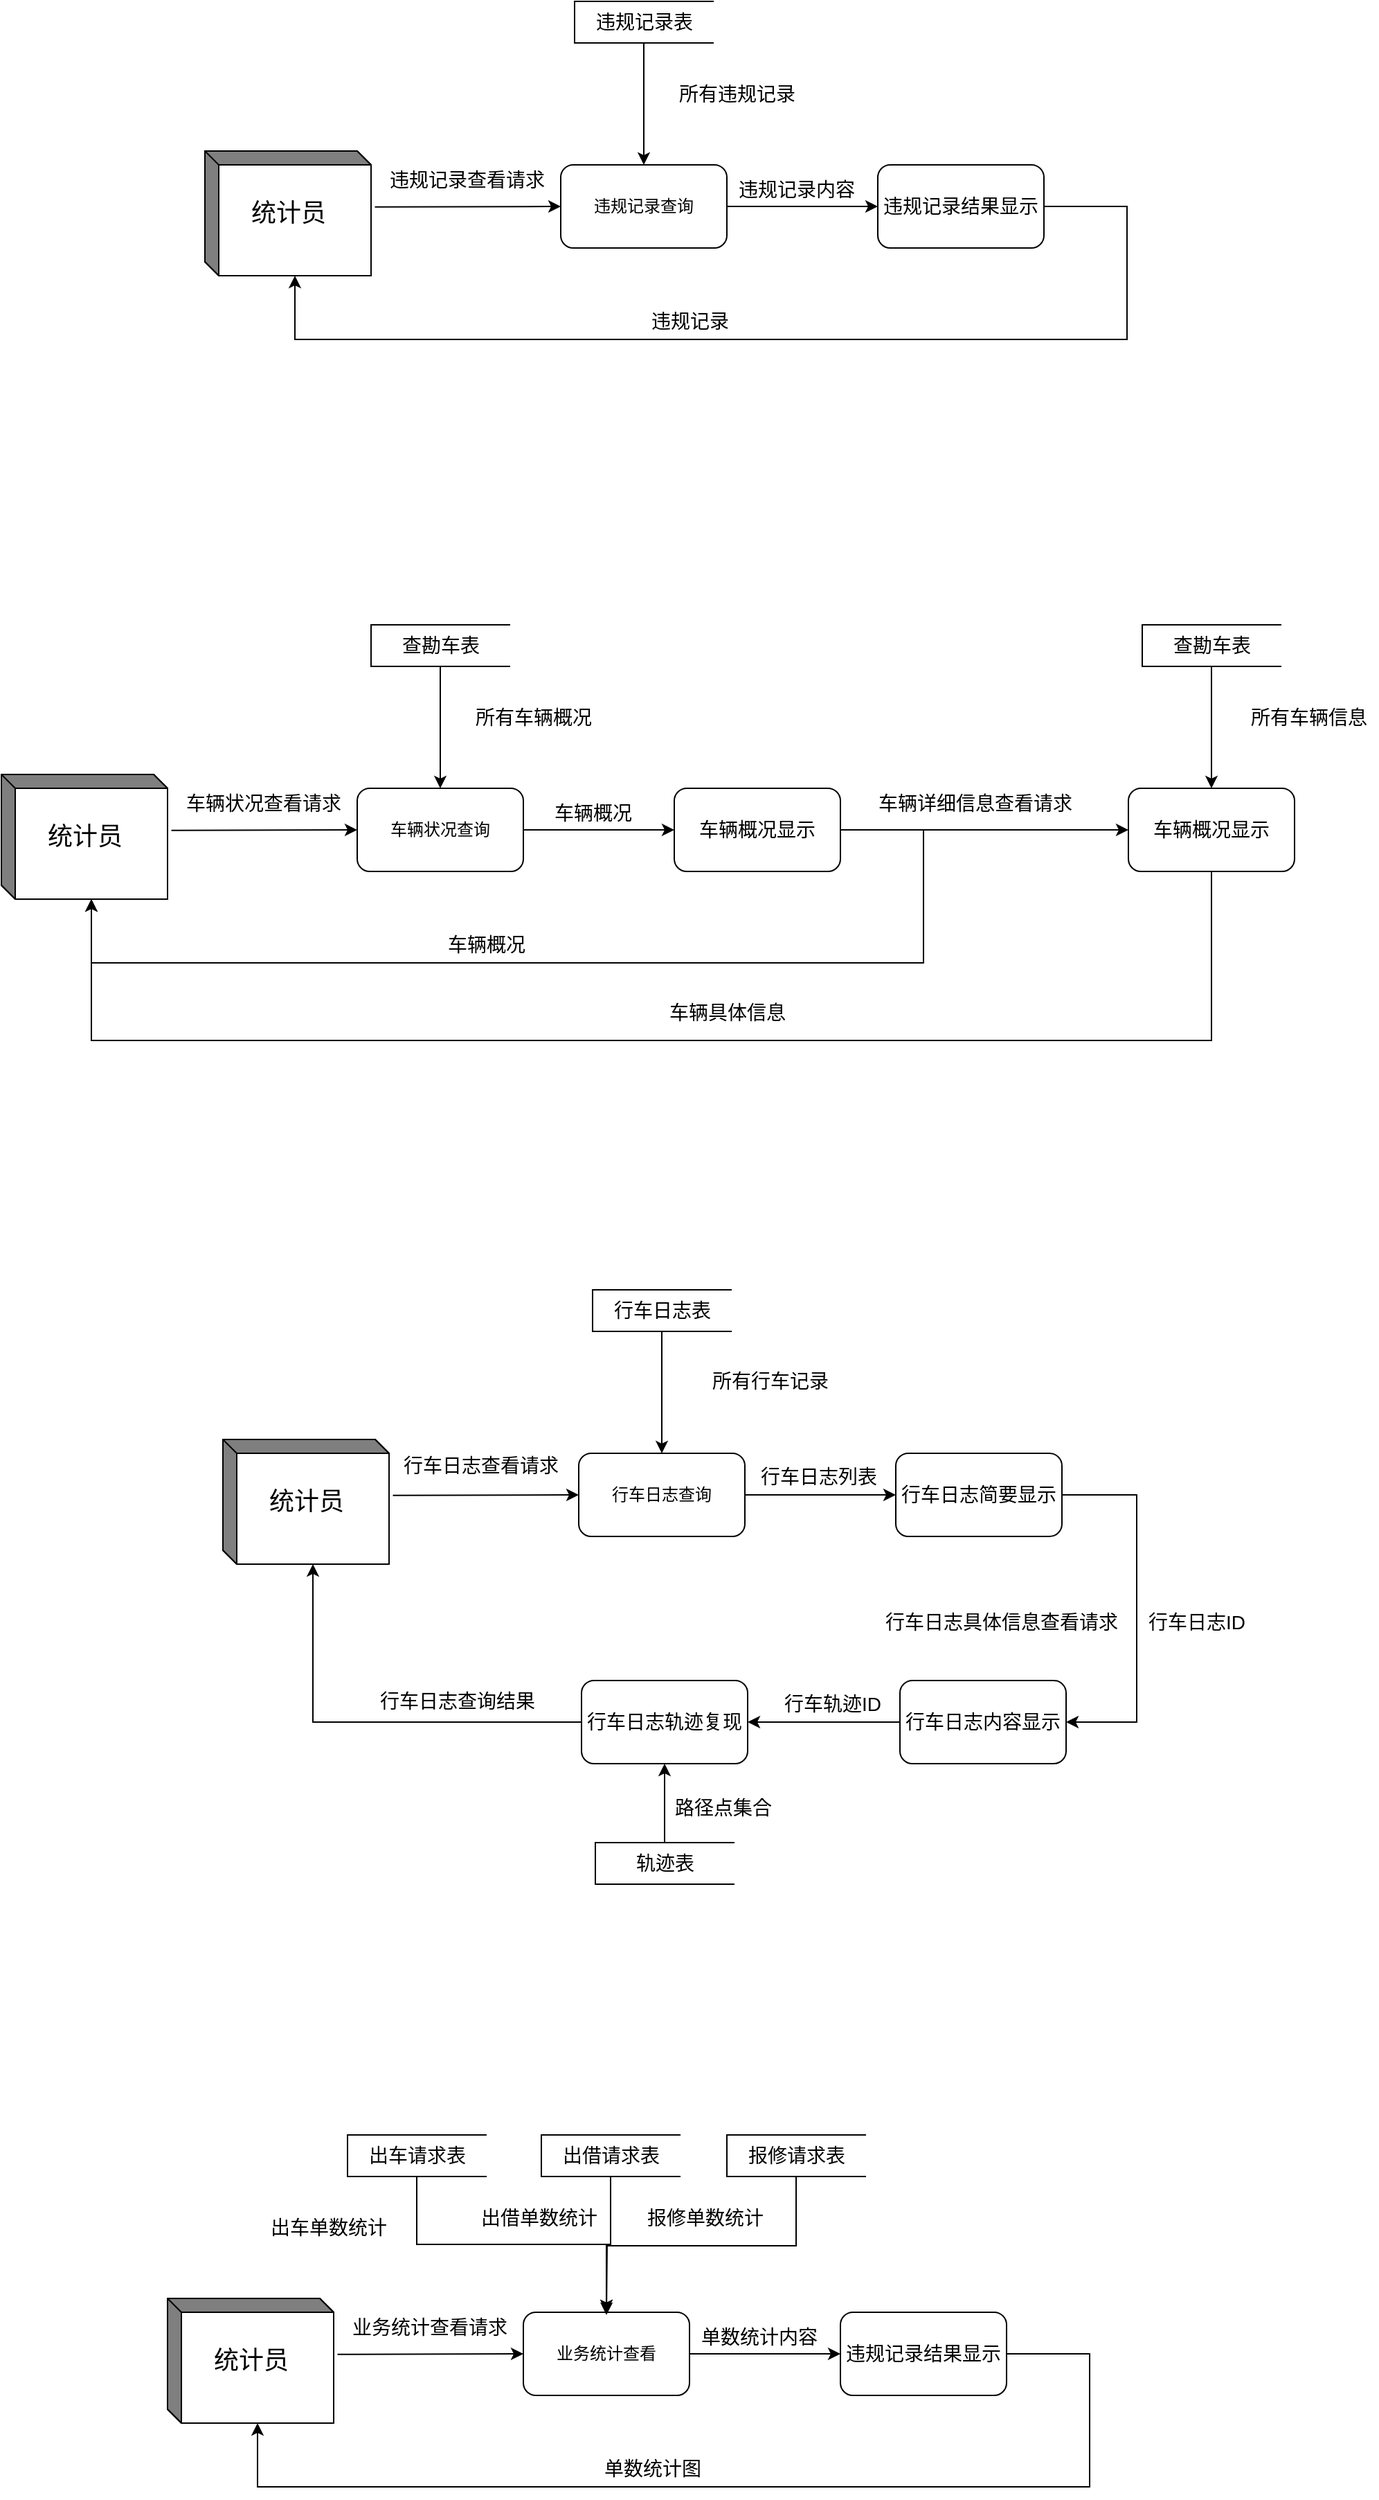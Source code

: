 <mxfile version="15.8.7" type="device"><diagram id="NLCB1e2iWrStMME0sT7J" name="第 1 页"><mxGraphModel dx="2310" dy="-242" grid="1" gridSize="10" guides="1" tooltips="1" connect="1" arrows="1" fold="1" page="1" pageScale="1" pageWidth="827" pageHeight="1169" math="0" shadow="0"><root><mxCell id="0"/><mxCell id="1" parent="0"/><mxCell id="KmhH4sk9Urxk79dmP-QY-1" style="rounded=0;orthogonalLoop=1;jettySize=auto;html=1;exitX=1.023;exitY=0.449;exitDx=0;exitDy=0;exitPerimeter=0;entryX=0;entryY=0.5;entryDx=0;entryDy=0;" edge="1" parent="1" source="KmhH4sk9Urxk79dmP-QY-2" target="KmhH4sk9Urxk79dmP-QY-4"><mxGeometry relative="1" as="geometry"><mxPoint x="290" y="1953" as="targetPoint"/></mxGeometry></mxCell><mxCell id="KmhH4sk9Urxk79dmP-QY-2" value="&lt;font style=&quot;font-size: 18px&quot;&gt;统计员&lt;/font&gt;" style="html=1;dashed=0;whitespace=wrap;shape=mxgraph.dfd.externalEntity" vertex="1" parent="1"><mxGeometry x="20" y="1908" width="120" height="90" as="geometry"/></mxCell><mxCell id="KmhH4sk9Urxk79dmP-QY-3" style="edgeStyle=none;rounded=0;orthogonalLoop=1;jettySize=auto;html=1;exitX=1;exitY=0.5;exitDx=0;exitDy=0;entryX=0;entryY=0.5;entryDx=0;entryDy=0;fontSize=12;" edge="1" parent="1" source="KmhH4sk9Urxk79dmP-QY-4" target="KmhH4sk9Urxk79dmP-QY-7"><mxGeometry relative="1" as="geometry"/></mxCell><mxCell id="KmhH4sk9Urxk79dmP-QY-4" value="违规记录查询" style="rounded=1;whiteSpace=wrap;html=1;" vertex="1" parent="1"><mxGeometry x="277" y="1918" width="120" height="60" as="geometry"/></mxCell><mxCell id="KmhH4sk9Urxk79dmP-QY-5" value="&lt;font style=&quot;font-size: 14px&quot;&gt;违规记录查看请求&lt;/font&gt;" style="text;html=1;align=center;verticalAlign=middle;resizable=0;points=[];autosize=1;strokeColor=none;fillColor=none;fontSize=18;" vertex="1" parent="1"><mxGeometry x="144" y="1913" width="130" height="30" as="geometry"/></mxCell><mxCell id="KmhH4sk9Urxk79dmP-QY-6" style="edgeStyle=orthogonalEdgeStyle;rounded=0;orthogonalLoop=1;jettySize=auto;html=1;exitX=1;exitY=0.5;exitDx=0;exitDy=0;fontSize=12;entryX=0;entryY=0;entryDx=65;entryDy=90;entryPerimeter=0;" edge="1" parent="1" source="KmhH4sk9Urxk79dmP-QY-7" target="KmhH4sk9Urxk79dmP-QY-2"><mxGeometry relative="1" as="geometry"><mxPoint x="79" y="2268" as="targetPoint"/><Array as="points"><mxPoint x="686" y="1948"/><mxPoint x="686" y="2044"/><mxPoint x="85" y="2044"/></Array></mxGeometry></mxCell><mxCell id="KmhH4sk9Urxk79dmP-QY-7" value="&lt;font style=&quot;font-size: 14px&quot;&gt;违规记录结果显示&lt;/font&gt;" style="rounded=1;whiteSpace=wrap;html=1;" vertex="1" parent="1"><mxGeometry x="506" y="1918" width="120" height="60" as="geometry"/></mxCell><mxCell id="KmhH4sk9Urxk79dmP-QY-8" value="&lt;font style=&quot;font-size: 14px&quot;&gt;违规记录内容&lt;/font&gt;" style="text;html=1;align=center;verticalAlign=middle;resizable=0;points=[];autosize=1;strokeColor=none;fillColor=none;fontSize=12;" vertex="1" parent="1"><mxGeometry x="397" y="1926" width="100" height="20" as="geometry"/></mxCell><mxCell id="KmhH4sk9Urxk79dmP-QY-9" style="edgeStyle=orthogonalEdgeStyle;rounded=0;orthogonalLoop=1;jettySize=auto;html=1;exitX=0.5;exitY=1;exitDx=0;exitDy=0;fontSize=14;" edge="1" parent="1" source="KmhH4sk9Urxk79dmP-QY-10" target="KmhH4sk9Urxk79dmP-QY-4"><mxGeometry relative="1" as="geometry"/></mxCell><mxCell id="KmhH4sk9Urxk79dmP-QY-10" value="&lt;font style=&quot;font-size: 14px&quot;&gt;违规记录表&lt;/font&gt;" style="html=1;dashed=0;whitespace=wrap;shape=partialRectangle;right=0;fontSize=12;" vertex="1" parent="1"><mxGeometry x="287" y="1800" width="100" height="30" as="geometry"/></mxCell><mxCell id="KmhH4sk9Urxk79dmP-QY-11" value="所有违规记录" style="text;html=1;align=center;verticalAlign=middle;resizable=0;points=[];autosize=1;strokeColor=none;fillColor=none;fontSize=14;" vertex="1" parent="1"><mxGeometry x="354" y="1857" width="100" height="20" as="geometry"/></mxCell><mxCell id="KmhH4sk9Urxk79dmP-QY-12" value="&lt;font style=&quot;font-size: 14px&quot;&gt;违规记录&lt;/font&gt;" style="text;html=1;align=center;verticalAlign=middle;resizable=0;points=[];autosize=1;strokeColor=none;fillColor=none;fontSize=12;" vertex="1" parent="1"><mxGeometry x="335" y="2021" width="70" height="20" as="geometry"/></mxCell><mxCell id="KmhH4sk9Urxk79dmP-QY-13" style="rounded=0;orthogonalLoop=1;jettySize=auto;html=1;exitX=1.023;exitY=0.449;exitDx=0;exitDy=0;exitPerimeter=0;entryX=0;entryY=0.5;entryDx=0;entryDy=0;" edge="1" parent="1" source="KmhH4sk9Urxk79dmP-QY-14" target="KmhH4sk9Urxk79dmP-QY-16"><mxGeometry relative="1" as="geometry"><mxPoint x="143" y="2403" as="targetPoint"/></mxGeometry></mxCell><mxCell id="KmhH4sk9Urxk79dmP-QY-14" value="&lt;font style=&quot;font-size: 18px&quot;&gt;统计员&lt;/font&gt;" style="html=1;dashed=0;whitespace=wrap;shape=mxgraph.dfd.externalEntity" vertex="1" parent="1"><mxGeometry x="-127" y="2358" width="120" height="90" as="geometry"/></mxCell><mxCell id="KmhH4sk9Urxk79dmP-QY-15" style="edgeStyle=none;rounded=0;orthogonalLoop=1;jettySize=auto;html=1;exitX=1;exitY=0.5;exitDx=0;exitDy=0;entryX=0;entryY=0.5;entryDx=0;entryDy=0;fontSize=12;" edge="1" parent="1" source="KmhH4sk9Urxk79dmP-QY-16" target="KmhH4sk9Urxk79dmP-QY-20"><mxGeometry relative="1" as="geometry"/></mxCell><mxCell id="KmhH4sk9Urxk79dmP-QY-16" value="车辆状况查询" style="rounded=1;whiteSpace=wrap;html=1;" vertex="1" parent="1"><mxGeometry x="130" y="2368" width="120" height="60" as="geometry"/></mxCell><mxCell id="KmhH4sk9Urxk79dmP-QY-17" value="&lt;font style=&quot;font-size: 14px&quot;&gt;车辆状况查看请求&lt;/font&gt;" style="text;html=1;align=center;verticalAlign=middle;resizable=0;points=[];autosize=1;strokeColor=none;fillColor=none;fontSize=18;" vertex="1" parent="1"><mxGeometry x="-3" y="2363" width="130" height="30" as="geometry"/></mxCell><mxCell id="KmhH4sk9Urxk79dmP-QY-18" style="edgeStyle=orthogonalEdgeStyle;rounded=0;orthogonalLoop=1;jettySize=auto;html=1;exitX=1;exitY=0.5;exitDx=0;exitDy=0;fontSize=12;entryX=0;entryY=0;entryDx=65;entryDy=90;entryPerimeter=0;" edge="1" parent="1" source="KmhH4sk9Urxk79dmP-QY-20" target="KmhH4sk9Urxk79dmP-QY-14"><mxGeometry relative="1" as="geometry"><mxPoint x="-68" y="2718" as="targetPoint"/><Array as="points"><mxPoint x="539" y="2398"/><mxPoint x="539" y="2494"/><mxPoint x="-62" y="2494"/></Array></mxGeometry></mxCell><mxCell id="KmhH4sk9Urxk79dmP-QY-19" style="edgeStyle=orthogonalEdgeStyle;rounded=0;orthogonalLoop=1;jettySize=auto;html=1;exitX=1;exitY=0.5;exitDx=0;exitDy=0;fontSize=12;entryX=0;entryY=0.5;entryDx=0;entryDy=0;" edge="1" parent="1" source="KmhH4sk9Urxk79dmP-QY-20" target="KmhH4sk9Urxk79dmP-QY-27"><mxGeometry relative="1" as="geometry"><mxPoint x="587" y="2398.714" as="targetPoint"/></mxGeometry></mxCell><mxCell id="KmhH4sk9Urxk79dmP-QY-20" value="&lt;font style=&quot;font-size: 14px&quot;&gt;车辆概况显示&lt;/font&gt;" style="rounded=1;whiteSpace=wrap;html=1;" vertex="1" parent="1"><mxGeometry x="359" y="2368" width="120" height="60" as="geometry"/></mxCell><mxCell id="KmhH4sk9Urxk79dmP-QY-21" value="&lt;font style=&quot;font-size: 14px&quot;&gt;车辆概况&lt;/font&gt;" style="text;html=1;align=center;verticalAlign=middle;resizable=0;points=[];autosize=1;strokeColor=none;fillColor=none;fontSize=12;" vertex="1" parent="1"><mxGeometry x="265" y="2376" width="70" height="20" as="geometry"/></mxCell><mxCell id="KmhH4sk9Urxk79dmP-QY-22" style="edgeStyle=orthogonalEdgeStyle;rounded=0;orthogonalLoop=1;jettySize=auto;html=1;exitX=0.5;exitY=1;exitDx=0;exitDy=0;fontSize=14;" edge="1" parent="1" source="KmhH4sk9Urxk79dmP-QY-23" target="KmhH4sk9Urxk79dmP-QY-16"><mxGeometry relative="1" as="geometry"/></mxCell><mxCell id="KmhH4sk9Urxk79dmP-QY-23" value="&lt;font style=&quot;font-size: 14px&quot;&gt;查勘车表&lt;/font&gt;" style="html=1;dashed=0;whitespace=wrap;shape=partialRectangle;right=0;fontSize=12;" vertex="1" parent="1"><mxGeometry x="140" y="2250" width="100" height="30" as="geometry"/></mxCell><mxCell id="KmhH4sk9Urxk79dmP-QY-24" value="所有车辆概况" style="text;html=1;align=center;verticalAlign=middle;resizable=0;points=[];autosize=1;strokeColor=none;fillColor=none;fontSize=14;" vertex="1" parent="1"><mxGeometry x="207" y="2307" width="100" height="20" as="geometry"/></mxCell><mxCell id="KmhH4sk9Urxk79dmP-QY-25" value="&lt;font style=&quot;font-size: 14px&quot;&gt;车辆概况&lt;/font&gt;" style="text;html=1;align=center;verticalAlign=middle;resizable=0;points=[];autosize=1;strokeColor=none;fillColor=none;fontSize=12;" vertex="1" parent="1"><mxGeometry x="188" y="2471" width="70" height="20" as="geometry"/></mxCell><mxCell id="KmhH4sk9Urxk79dmP-QY-26" style="edgeStyle=orthogonalEdgeStyle;rounded=0;orthogonalLoop=1;jettySize=auto;html=1;exitX=0.5;exitY=1;exitDx=0;exitDy=0;entryX=0;entryY=0;entryDx=65;entryDy=90;entryPerimeter=0;fontSize=12;" edge="1" parent="1" source="KmhH4sk9Urxk79dmP-QY-27" target="KmhH4sk9Urxk79dmP-QY-14"><mxGeometry relative="1" as="geometry"><Array as="points"><mxPoint x="747" y="2550"/><mxPoint x="-62" y="2550"/></Array></mxGeometry></mxCell><mxCell id="KmhH4sk9Urxk79dmP-QY-27" value="&lt;font style=&quot;font-size: 14px&quot;&gt;车辆概况显示&lt;/font&gt;" style="rounded=1;whiteSpace=wrap;html=1;" vertex="1" parent="1"><mxGeometry x="687" y="2368" width="120" height="60" as="geometry"/></mxCell><mxCell id="KmhH4sk9Urxk79dmP-QY-28" value="&lt;font style=&quot;font-size: 14px&quot;&gt;车辆详细信息查看请求&lt;/font&gt;" style="text;html=1;align=center;verticalAlign=middle;resizable=0;points=[];autosize=1;strokeColor=none;fillColor=none;fontSize=18;" vertex="1" parent="1"><mxGeometry x="496" y="2363" width="160" height="30" as="geometry"/></mxCell><mxCell id="KmhH4sk9Urxk79dmP-QY-29" style="edgeStyle=orthogonalEdgeStyle;rounded=0;orthogonalLoop=1;jettySize=auto;html=1;exitX=0.5;exitY=1;exitDx=0;exitDy=0;entryX=0.5;entryY=0;entryDx=0;entryDy=0;fontSize=12;" edge="1" parent="1" source="KmhH4sk9Urxk79dmP-QY-30" target="KmhH4sk9Urxk79dmP-QY-27"><mxGeometry relative="1" as="geometry"/></mxCell><mxCell id="KmhH4sk9Urxk79dmP-QY-30" value="&lt;font style=&quot;font-size: 14px&quot;&gt;查勘车表&lt;/font&gt;" style="html=1;dashed=0;whitespace=wrap;shape=partialRectangle;right=0;fontSize=12;" vertex="1" parent="1"><mxGeometry x="697" y="2250" width="100" height="30" as="geometry"/></mxCell><mxCell id="KmhH4sk9Urxk79dmP-QY-31" value="所有车辆信息" style="text;html=1;align=center;verticalAlign=middle;resizable=0;points=[];autosize=1;strokeColor=none;fillColor=none;fontSize=14;" vertex="1" parent="1"><mxGeometry x="767" y="2307" width="100" height="20" as="geometry"/></mxCell><mxCell id="KmhH4sk9Urxk79dmP-QY-32" value="&lt;font style=&quot;font-size: 14px&quot;&gt;车辆具体信息&lt;/font&gt;" style="text;html=1;align=center;verticalAlign=middle;resizable=0;points=[];autosize=1;strokeColor=none;fillColor=none;fontSize=12;" vertex="1" parent="1"><mxGeometry x="347" y="2520" width="100" height="20" as="geometry"/></mxCell><mxCell id="KmhH4sk9Urxk79dmP-QY-33" style="rounded=0;orthogonalLoop=1;jettySize=auto;html=1;exitX=1.023;exitY=0.449;exitDx=0;exitDy=0;exitPerimeter=0;entryX=0;entryY=0.5;entryDx=0;entryDy=0;" edge="1" parent="1" source="KmhH4sk9Urxk79dmP-QY-34" target="KmhH4sk9Urxk79dmP-QY-36"><mxGeometry relative="1" as="geometry"><mxPoint x="303" y="2883" as="targetPoint"/></mxGeometry></mxCell><mxCell id="KmhH4sk9Urxk79dmP-QY-34" value="&lt;span style=&quot;font-size: 18px&quot;&gt;统计员&lt;/span&gt;" style="html=1;dashed=0;whitespace=wrap;shape=mxgraph.dfd.externalEntity" vertex="1" parent="1"><mxGeometry x="33" y="2838" width="120" height="90" as="geometry"/></mxCell><mxCell id="KmhH4sk9Urxk79dmP-QY-35" style="edgeStyle=none;rounded=0;orthogonalLoop=1;jettySize=auto;html=1;exitX=1;exitY=0.5;exitDx=0;exitDy=0;entryX=0;entryY=0.5;entryDx=0;entryDy=0;fontSize=12;" edge="1" parent="1" source="KmhH4sk9Urxk79dmP-QY-36" target="KmhH4sk9Urxk79dmP-QY-39"><mxGeometry relative="1" as="geometry"/></mxCell><mxCell id="KmhH4sk9Urxk79dmP-QY-36" value="行车日志查询" style="rounded=1;whiteSpace=wrap;html=1;" vertex="1" parent="1"><mxGeometry x="290" y="2848" width="120" height="60" as="geometry"/></mxCell><mxCell id="KmhH4sk9Urxk79dmP-QY-37" value="&lt;font style=&quot;font-size: 14px&quot;&gt;行车日志查看请求&lt;/font&gt;" style="text;html=1;align=center;verticalAlign=middle;resizable=0;points=[];autosize=1;strokeColor=none;fillColor=none;fontSize=18;" vertex="1" parent="1"><mxGeometry x="158" y="2842" width="122" height="27" as="geometry"/></mxCell><mxCell id="KmhH4sk9Urxk79dmP-QY-38" style="edgeStyle=orthogonalEdgeStyle;rounded=0;orthogonalLoop=1;jettySize=auto;html=1;exitX=1;exitY=0.5;exitDx=0;exitDy=0;entryX=1;entryY=0.5;entryDx=0;entryDy=0;fontSize=14;" edge="1" parent="1" source="KmhH4sk9Urxk79dmP-QY-39" target="KmhH4sk9Urxk79dmP-QY-45"><mxGeometry relative="1" as="geometry"><Array as="points"><mxPoint x="693" y="2878"/><mxPoint x="693" y="3042"/></Array></mxGeometry></mxCell><mxCell id="KmhH4sk9Urxk79dmP-QY-39" value="&lt;font style=&quot;font-size: 14px&quot;&gt;行车日志简要显示&lt;/font&gt;" style="rounded=1;whiteSpace=wrap;html=1;" vertex="1" parent="1"><mxGeometry x="519" y="2848" width="120" height="60" as="geometry"/></mxCell><mxCell id="KmhH4sk9Urxk79dmP-QY-40" value="&lt;font style=&quot;font-size: 14px&quot;&gt;行车日志列表&lt;/font&gt;" style="text;html=1;align=center;verticalAlign=middle;resizable=0;points=[];autosize=1;strokeColor=none;fillColor=none;fontSize=12;" vertex="1" parent="1"><mxGeometry x="416" y="2855" width="94" height="19" as="geometry"/></mxCell><mxCell id="KmhH4sk9Urxk79dmP-QY-41" style="edgeStyle=orthogonalEdgeStyle;rounded=0;orthogonalLoop=1;jettySize=auto;html=1;exitX=0.5;exitY=1;exitDx=0;exitDy=0;fontSize=14;" edge="1" parent="1" source="KmhH4sk9Urxk79dmP-QY-42" target="KmhH4sk9Urxk79dmP-QY-36"><mxGeometry relative="1" as="geometry"/></mxCell><mxCell id="KmhH4sk9Urxk79dmP-QY-42" value="&lt;font style=&quot;font-size: 14px&quot;&gt;行车日志表&lt;/font&gt;" style="html=1;dashed=0;whitespace=wrap;shape=partialRectangle;right=0;fontSize=12;" vertex="1" parent="1"><mxGeometry x="300" y="2730" width="100" height="30" as="geometry"/></mxCell><mxCell id="KmhH4sk9Urxk79dmP-QY-43" value="所有行车记录" style="text;html=1;align=center;verticalAlign=middle;resizable=0;points=[];autosize=1;strokeColor=none;fillColor=none;fontSize=14;" vertex="1" parent="1"><mxGeometry x="378" y="2786" width="100" height="20" as="geometry"/></mxCell><mxCell id="KmhH4sk9Urxk79dmP-QY-44" style="edgeStyle=orthogonalEdgeStyle;rounded=0;orthogonalLoop=1;jettySize=auto;html=1;exitX=0;exitY=0.5;exitDx=0;exitDy=0;entryX=1;entryY=0.5;entryDx=0;entryDy=0;fontSize=14;" edge="1" parent="1" source="KmhH4sk9Urxk79dmP-QY-45" target="KmhH4sk9Urxk79dmP-QY-51"><mxGeometry relative="1" as="geometry"><mxPoint x="412" y="3042" as="targetPoint"/></mxGeometry></mxCell><mxCell id="KmhH4sk9Urxk79dmP-QY-45" value="&lt;font style=&quot;font-size: 14px&quot;&gt;行车日志内容显示&lt;/font&gt;" style="rounded=1;whiteSpace=wrap;html=1;" vertex="1" parent="1"><mxGeometry x="522" y="3012" width="120" height="60" as="geometry"/></mxCell><mxCell id="KmhH4sk9Urxk79dmP-QY-46" value="行车日志具体信息查看请求&lt;br&gt;" style="text;html=1;align=center;verticalAlign=middle;resizable=0;points=[];autosize=1;strokeColor=none;fillColor=none;fontSize=14;" vertex="1" parent="1"><mxGeometry x="506" y="2959.5" width="178" height="21" as="geometry"/></mxCell><mxCell id="KmhH4sk9Urxk79dmP-QY-47" value="&lt;span style=&quot;color: rgba(0 , 0 , 0 , 0) ; font-family: monospace ; font-size: 0px&quot;&gt;%3CmxGraphModel%3E%3Croot%3E%3CmxCell%20id%3D%220%22%2F%3E%3CmxCell%20id%3D%221%22%20parent%3D%220%22%2F%3E%3CmxCell%20id%3D%222%22%20value%3D%22%E8%A1%8C%E8%BD%A6%E6%97%A5%E5%BF%97%E5%85%B7%E4%BD%93%E4%BF%A1%E6%81%AF%E6%9F%A5%E7%9C%8B%E8%AF%B7%E6%B1%82%26lt%3Bbr%26gt%3B%22%20style%3D%22text%3Bhtml%3D1%3Balign%3Dcenter%3BverticalAlign%3Dmiddle%3Bresizable%3D0%3Bpoints%3D%5B%5D%3Bautosize%3D1%3BstrokeColor%3Dnone%3BfillColor%3Dnone%3BfontSize%3D14%3B%22%20vertex%3D%221%22%20parent%3D%221%22%3E%3CmxGeometry%20x%3D%22489%22%20y%3D%221484%22%20width%3D%22178%22%20height%3D%2221%22%20as%3D%22geometry%22%2F%3E%3C%2FmxCell%3E%3C%2Froot%3E%3C%2FmxGraphModel%3E&lt;/span&gt;" style="text;html=1;align=center;verticalAlign=middle;resizable=0;points=[];autosize=1;strokeColor=none;fillColor=none;fontSize=14;" vertex="1" parent="1"><mxGeometry x="784" y="2957" width="10" height="26" as="geometry"/></mxCell><mxCell id="KmhH4sk9Urxk79dmP-QY-48" value="行车日志ID" style="text;html=1;align=center;verticalAlign=middle;resizable=0;points=[];autosize=1;strokeColor=none;fillColor=none;fontSize=14;" vertex="1" parent="1"><mxGeometry x="696" y="2959.5" width="80" height="21" as="geometry"/></mxCell><mxCell id="KmhH4sk9Urxk79dmP-QY-49" value="行车轨迹ID" style="text;html=1;align=center;verticalAlign=middle;resizable=0;points=[];autosize=1;strokeColor=none;fillColor=none;fontSize=14;" vertex="1" parent="1"><mxGeometry x="433" y="3018" width="80" height="21" as="geometry"/></mxCell><mxCell id="KmhH4sk9Urxk79dmP-QY-50" style="edgeStyle=orthogonalEdgeStyle;rounded=0;orthogonalLoop=1;jettySize=auto;html=1;exitX=0;exitY=0.5;exitDx=0;exitDy=0;entryX=0;entryY=0;entryDx=65;entryDy=90;entryPerimeter=0;fontSize=14;" edge="1" parent="1" source="KmhH4sk9Urxk79dmP-QY-51" target="KmhH4sk9Urxk79dmP-QY-34"><mxGeometry relative="1" as="geometry"/></mxCell><mxCell id="KmhH4sk9Urxk79dmP-QY-51" value="&lt;font style=&quot;font-size: 14px&quot;&gt;行车日志轨迹复现&lt;/font&gt;" style="rounded=1;whiteSpace=wrap;html=1;" vertex="1" parent="1"><mxGeometry x="292" y="3012" width="120" height="60" as="geometry"/></mxCell><mxCell id="KmhH4sk9Urxk79dmP-QY-52" style="edgeStyle=orthogonalEdgeStyle;rounded=0;orthogonalLoop=1;jettySize=auto;html=1;exitX=0.5;exitY=0;exitDx=0;exitDy=0;entryX=0.5;entryY=1;entryDx=0;entryDy=0;fontSize=14;" edge="1" parent="1" source="KmhH4sk9Urxk79dmP-QY-53" target="KmhH4sk9Urxk79dmP-QY-51"><mxGeometry relative="1" as="geometry"/></mxCell><mxCell id="KmhH4sk9Urxk79dmP-QY-53" value="&lt;font style=&quot;font-size: 14px&quot;&gt;轨迹表&lt;/font&gt;" style="html=1;dashed=0;whitespace=wrap;shape=partialRectangle;right=0;fontSize=12;" vertex="1" parent="1"><mxGeometry x="302" y="3129" width="100" height="30" as="geometry"/></mxCell><mxCell id="KmhH4sk9Urxk79dmP-QY-54" value="路径点集合" style="text;html=1;align=center;verticalAlign=middle;resizable=0;points=[];autosize=1;strokeColor=none;fillColor=none;fontSize=14;" vertex="1" parent="1"><mxGeometry x="354" y="3093" width="80" height="21" as="geometry"/></mxCell><mxCell id="KmhH4sk9Urxk79dmP-QY-55" value="行车日志查询结果" style="text;html=1;align=center;verticalAlign=middle;resizable=0;points=[];autosize=1;strokeColor=none;fillColor=none;fontSize=14;" vertex="1" parent="1"><mxGeometry x="140.97" y="3016" width="122" height="21" as="geometry"/></mxCell><mxCell id="KmhH4sk9Urxk79dmP-QY-56" style="rounded=0;orthogonalLoop=1;jettySize=auto;html=1;exitX=1.023;exitY=0.449;exitDx=0;exitDy=0;exitPerimeter=0;entryX=0;entryY=0.5;entryDx=0;entryDy=0;" edge="1" parent="1" source="KmhH4sk9Urxk79dmP-QY-57" target="KmhH4sk9Urxk79dmP-QY-59"><mxGeometry relative="1" as="geometry"><mxPoint x="263" y="3503" as="targetPoint"/></mxGeometry></mxCell><mxCell id="KmhH4sk9Urxk79dmP-QY-57" value="&lt;font style=&quot;font-size: 18px&quot;&gt;统计员&lt;/font&gt;" style="html=1;dashed=0;whitespace=wrap;shape=mxgraph.dfd.externalEntity" vertex="1" parent="1"><mxGeometry x="-7" y="3458" width="120" height="90" as="geometry"/></mxCell><mxCell id="KmhH4sk9Urxk79dmP-QY-58" style="edgeStyle=none;rounded=0;orthogonalLoop=1;jettySize=auto;html=1;exitX=1;exitY=0.5;exitDx=0;exitDy=0;entryX=0;entryY=0.5;entryDx=0;entryDy=0;fontSize=12;" edge="1" parent="1" source="KmhH4sk9Urxk79dmP-QY-59" target="KmhH4sk9Urxk79dmP-QY-62"><mxGeometry relative="1" as="geometry"/></mxCell><mxCell id="KmhH4sk9Urxk79dmP-QY-59" value="业务统计查看" style="rounded=1;whiteSpace=wrap;html=1;" vertex="1" parent="1"><mxGeometry x="250" y="3468" width="120" height="60" as="geometry"/></mxCell><mxCell id="KmhH4sk9Urxk79dmP-QY-60" value="&lt;font style=&quot;font-size: 14px&quot;&gt;业务统计查看请求&lt;/font&gt;" style="text;html=1;align=center;verticalAlign=middle;resizable=0;points=[];autosize=1;strokeColor=none;fillColor=none;fontSize=18;" vertex="1" parent="1"><mxGeometry x="117" y="3463" width="130" height="30" as="geometry"/></mxCell><mxCell id="KmhH4sk9Urxk79dmP-QY-61" style="edgeStyle=orthogonalEdgeStyle;rounded=0;orthogonalLoop=1;jettySize=auto;html=1;exitX=1;exitY=0.5;exitDx=0;exitDy=0;fontSize=12;entryX=0;entryY=0;entryDx=65;entryDy=90;entryPerimeter=0;" edge="1" parent="1" source="KmhH4sk9Urxk79dmP-QY-62" target="KmhH4sk9Urxk79dmP-QY-57"><mxGeometry relative="1" as="geometry"><mxPoint x="52" y="3818" as="targetPoint"/><Array as="points"><mxPoint x="659" y="3498"/><mxPoint x="659" y="3594"/><mxPoint x="58" y="3594"/></Array></mxGeometry></mxCell><mxCell id="KmhH4sk9Urxk79dmP-QY-62" value="&lt;font style=&quot;font-size: 14px&quot;&gt;违规记录结果显示&lt;/font&gt;" style="rounded=1;whiteSpace=wrap;html=1;" vertex="1" parent="1"><mxGeometry x="479" y="3468" width="120" height="60" as="geometry"/></mxCell><mxCell id="KmhH4sk9Urxk79dmP-QY-63" value="&lt;font style=&quot;font-size: 14px&quot;&gt;单数统计内容&lt;/font&gt;" style="text;html=1;align=center;verticalAlign=middle;resizable=0;points=[];autosize=1;strokeColor=none;fillColor=none;fontSize=12;" vertex="1" parent="1"><mxGeometry x="370" y="3476" width="100" height="20" as="geometry"/></mxCell><mxCell id="KmhH4sk9Urxk79dmP-QY-67" value="&lt;span style=&quot;font-size: 14px&quot;&gt;单数统计图&lt;/span&gt;" style="text;html=1;align=center;verticalAlign=middle;resizable=0;points=[];autosize=1;strokeColor=none;fillColor=none;fontSize=12;" vertex="1" parent="1"><mxGeometry x="298" y="3571" width="90" height="20" as="geometry"/></mxCell><mxCell id="KmhH4sk9Urxk79dmP-QY-74" style="edgeStyle=orthogonalEdgeStyle;rounded=0;orthogonalLoop=1;jettySize=auto;html=1;exitX=0.5;exitY=1;exitDx=0;exitDy=0;" edge="1" parent="1" source="KmhH4sk9Urxk79dmP-QY-68" target="KmhH4sk9Urxk79dmP-QY-59"><mxGeometry relative="1" as="geometry"/></mxCell><mxCell id="KmhH4sk9Urxk79dmP-QY-68" value="&lt;font style=&quot;font-size: 14px&quot;&gt;出车请求表&lt;/font&gt;" style="html=1;dashed=0;whitespace=wrap;shape=partialRectangle;right=0;fontSize=12;" vertex="1" parent="1"><mxGeometry x="123" y="3340" width="100" height="30" as="geometry"/></mxCell><mxCell id="KmhH4sk9Urxk79dmP-QY-69" value="出车单数统计" style="text;html=1;align=center;verticalAlign=middle;resizable=0;points=[];autosize=1;strokeColor=none;fillColor=none;fontSize=14;" vertex="1" parent="1"><mxGeometry x="59" y="3397" width="100" height="20" as="geometry"/></mxCell><mxCell id="KmhH4sk9Urxk79dmP-QY-75" style="edgeStyle=orthogonalEdgeStyle;rounded=0;orthogonalLoop=1;jettySize=auto;html=1;exitX=0.5;exitY=1;exitDx=0;exitDy=0;" edge="1" parent="1" source="KmhH4sk9Urxk79dmP-QY-70" target="KmhH4sk9Urxk79dmP-QY-59"><mxGeometry relative="1" as="geometry"/></mxCell><mxCell id="KmhH4sk9Urxk79dmP-QY-70" value="&lt;font style=&quot;font-size: 14px&quot;&gt;出借请求表&lt;/font&gt;" style="html=1;dashed=0;whitespace=wrap;shape=partialRectangle;right=0;fontSize=12;" vertex="1" parent="1"><mxGeometry x="263" y="3340" width="100" height="30" as="geometry"/></mxCell><mxCell id="KmhH4sk9Urxk79dmP-QY-71" value="出借单数统计" style="text;html=1;align=center;verticalAlign=middle;resizable=0;points=[];autosize=1;strokeColor=none;fillColor=none;fontSize=14;" vertex="1" parent="1"><mxGeometry x="211" y="3390" width="100" height="20" as="geometry"/></mxCell><mxCell id="KmhH4sk9Urxk79dmP-QY-76" style="edgeStyle=orthogonalEdgeStyle;rounded=0;orthogonalLoop=1;jettySize=auto;html=1;exitX=0.5;exitY=1;exitDx=0;exitDy=0;" edge="1" parent="1" source="KmhH4sk9Urxk79dmP-QY-72"><mxGeometry relative="1" as="geometry"><mxPoint x="310" y="3470" as="targetPoint"/></mxGeometry></mxCell><mxCell id="KmhH4sk9Urxk79dmP-QY-72" value="&lt;font style=&quot;font-size: 14px&quot;&gt;报修请求表&lt;/font&gt;" style="html=1;dashed=0;whitespace=wrap;shape=partialRectangle;right=0;fontSize=12;" vertex="1" parent="1"><mxGeometry x="397" y="3340" width="100" height="30" as="geometry"/></mxCell><mxCell id="KmhH4sk9Urxk79dmP-QY-73" value="报修单数统计" style="text;html=1;align=center;verticalAlign=middle;resizable=0;points=[];autosize=1;strokeColor=none;fillColor=none;fontSize=14;" vertex="1" parent="1"><mxGeometry x="331" y="3390" width="100" height="20" as="geometry"/></mxCell></root></mxGraphModel></diagram></mxfile>